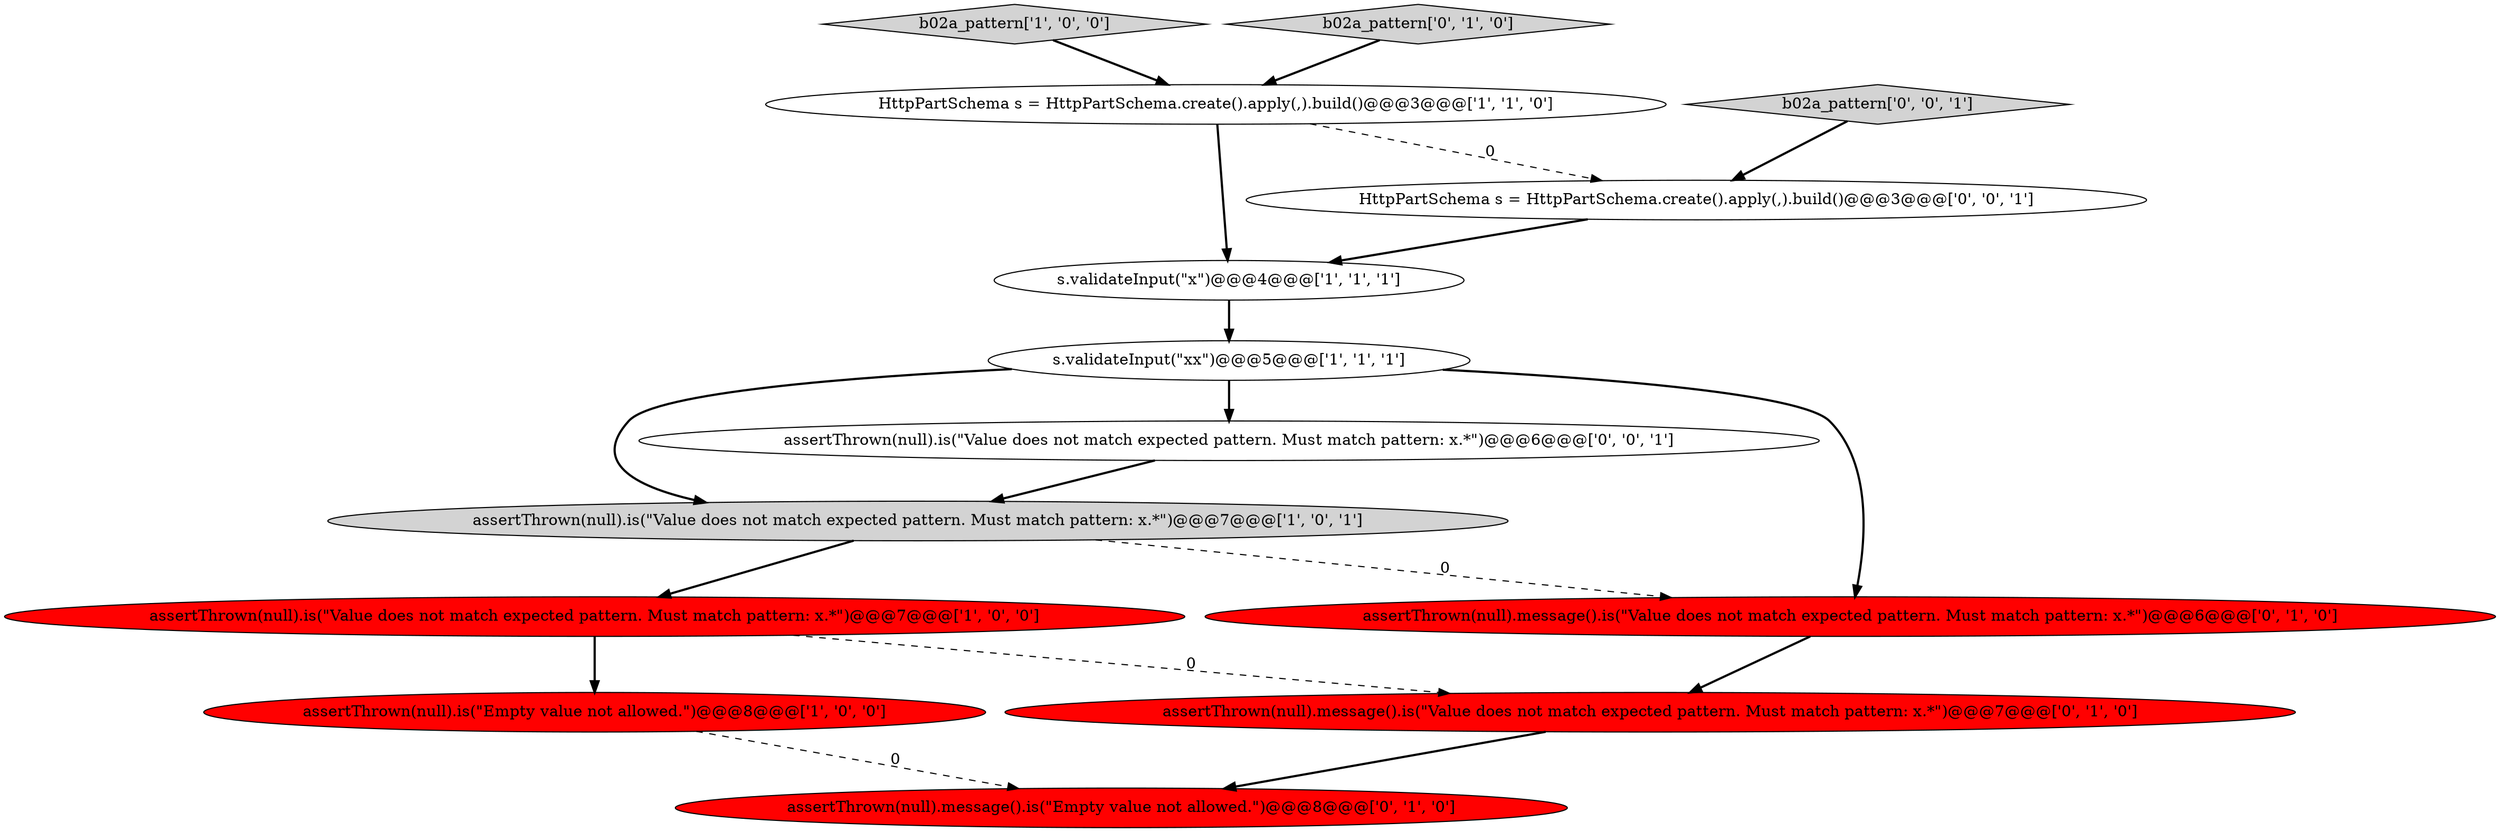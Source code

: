 digraph {
3 [style = filled, label = "s.validateInput(\"x\")@@@4@@@['1', '1', '1']", fillcolor = white, shape = ellipse image = "AAA0AAABBB1BBB"];
12 [style = filled, label = "HttpPartSchema s = HttpPartSchema.create().apply(,).build()@@@3@@@['0', '0', '1']", fillcolor = white, shape = ellipse image = "AAA0AAABBB3BBB"];
2 [style = filled, label = "HttpPartSchema s = HttpPartSchema.create().apply(,).build()@@@3@@@['1', '1', '0']", fillcolor = white, shape = ellipse image = "AAA0AAABBB1BBB"];
1 [style = filled, label = "assertThrown(null).is(\"Value does not match expected pattern. Must match pattern: x.*\")@@@7@@@['1', '0', '0']", fillcolor = red, shape = ellipse image = "AAA1AAABBB1BBB"];
8 [style = filled, label = "assertThrown(null).message().is(\"Empty value not allowed.\")@@@8@@@['0', '1', '0']", fillcolor = red, shape = ellipse image = "AAA1AAABBB2BBB"];
4 [style = filled, label = "assertThrown(null).is(\"Value does not match expected pattern. Must match pattern: x.*\")@@@7@@@['1', '0', '1']", fillcolor = lightgray, shape = ellipse image = "AAA0AAABBB1BBB"];
7 [style = filled, label = "assertThrown(null).message().is(\"Value does not match expected pattern. Must match pattern: x.*\")@@@7@@@['0', '1', '0']", fillcolor = red, shape = ellipse image = "AAA1AAABBB2BBB"];
6 [style = filled, label = "assertThrown(null).is(\"Empty value not allowed.\")@@@8@@@['1', '0', '0']", fillcolor = red, shape = ellipse image = "AAA1AAABBB1BBB"];
11 [style = filled, label = "assertThrown(null).is(\"Value does not match expected pattern. Must match pattern: x.*\")@@@6@@@['0', '0', '1']", fillcolor = white, shape = ellipse image = "AAA0AAABBB3BBB"];
13 [style = filled, label = "b02a_pattern['0', '0', '1']", fillcolor = lightgray, shape = diamond image = "AAA0AAABBB3BBB"];
5 [style = filled, label = "b02a_pattern['1', '0', '0']", fillcolor = lightgray, shape = diamond image = "AAA0AAABBB1BBB"];
0 [style = filled, label = "s.validateInput(\"xx\")@@@5@@@['1', '1', '1']", fillcolor = white, shape = ellipse image = "AAA0AAABBB1BBB"];
10 [style = filled, label = "b02a_pattern['0', '1', '0']", fillcolor = lightgray, shape = diamond image = "AAA0AAABBB2BBB"];
9 [style = filled, label = "assertThrown(null).message().is(\"Value does not match expected pattern. Must match pattern: x.*\")@@@6@@@['0', '1', '0']", fillcolor = red, shape = ellipse image = "AAA1AAABBB2BBB"];
0->11 [style = bold, label=""];
4->9 [style = dashed, label="0"];
5->2 [style = bold, label=""];
4->1 [style = bold, label=""];
0->9 [style = bold, label=""];
1->6 [style = bold, label=""];
10->2 [style = bold, label=""];
12->3 [style = bold, label=""];
13->12 [style = bold, label=""];
1->7 [style = dashed, label="0"];
6->8 [style = dashed, label="0"];
2->12 [style = dashed, label="0"];
9->7 [style = bold, label=""];
7->8 [style = bold, label=""];
0->4 [style = bold, label=""];
3->0 [style = bold, label=""];
2->3 [style = bold, label=""];
11->4 [style = bold, label=""];
}
